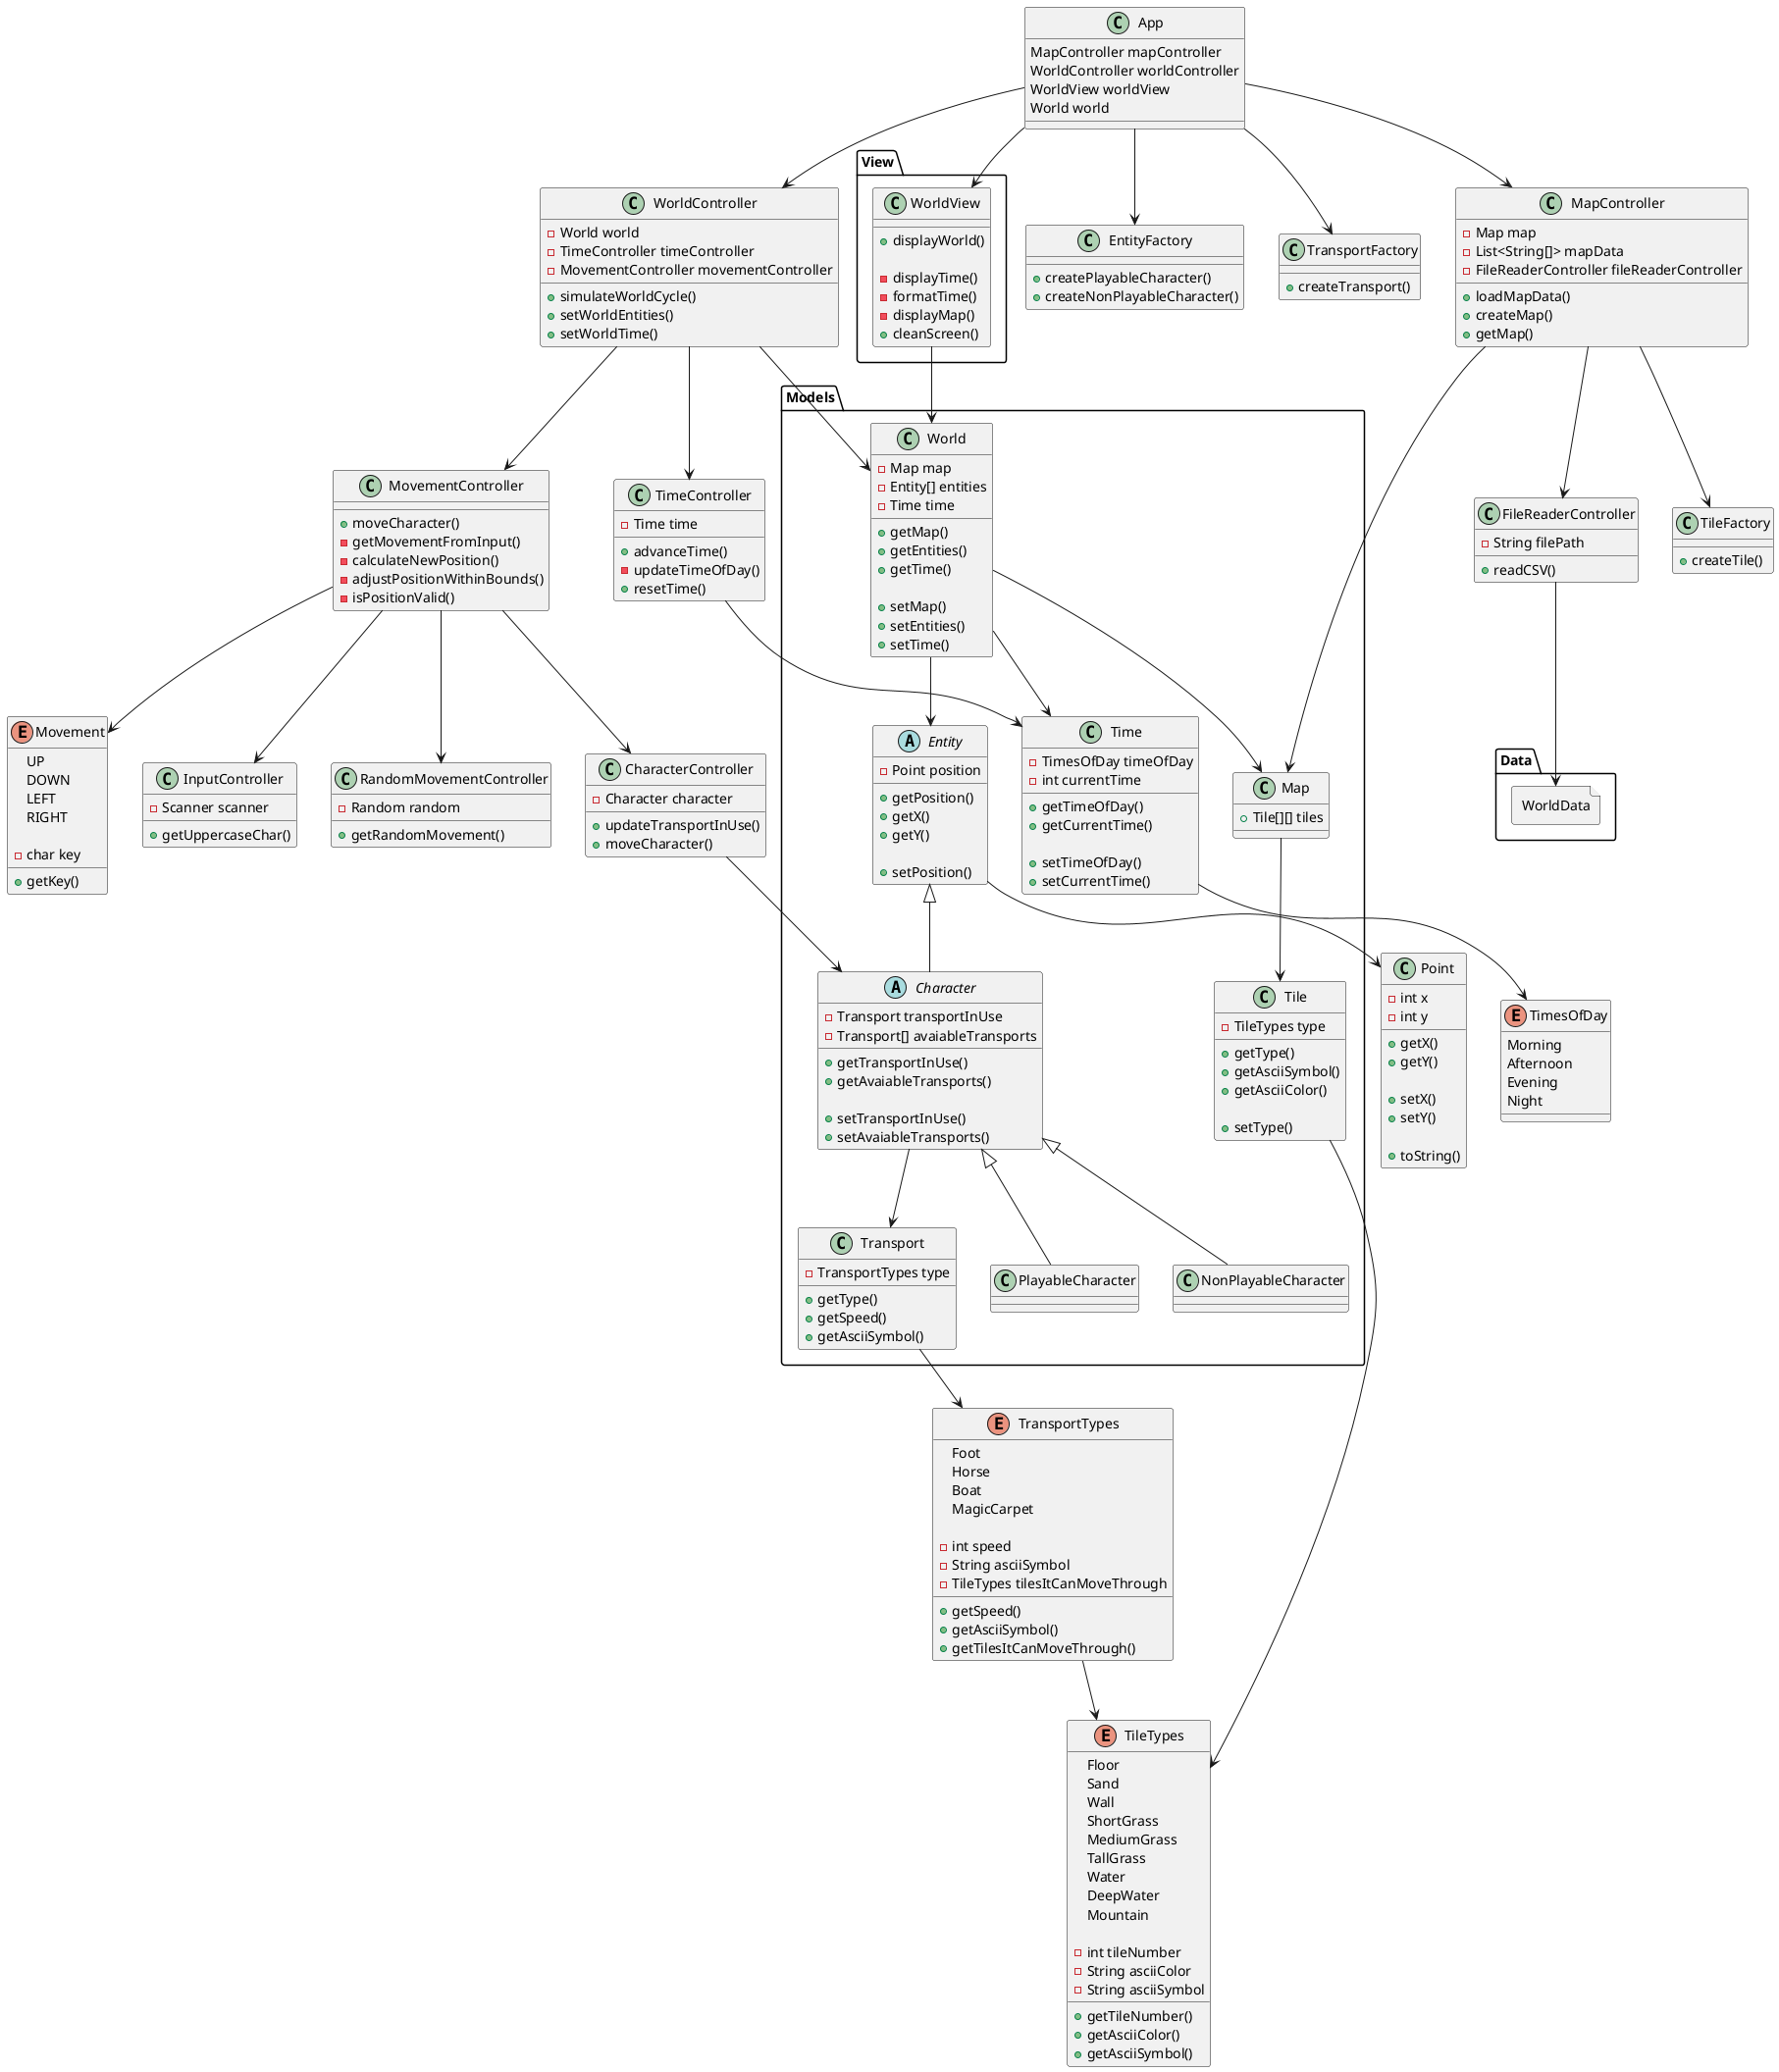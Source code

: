 @startuml ClasesPracticas-PyMundo

class App {
    MapController mapController
    WorldController worldController
    WorldView worldView
    World world
}

enum TileTypes {
    Floor
    Sand
    Wall
    ShortGrass
    MediumGrass
    TallGrass
    Water
    DeepWater
    Mountain

    - int tileNumber
    - String asciiColor
    - String asciiSymbol

    + getTileNumber()
    + getAsciiColor()
    + getAsciiSymbol()
}

enum Movement {
    UP
    DOWN
    LEFT
    RIGHT

    - char key

    + getKey()
}

enum TimesOfDay {
    Morning
    Afternoon
    Evening
    Night
}

enum TransportTypes {
    Foot
    Horse
    Boat
    MagicCarpet

    - int speed
    - String asciiSymbol
    - TileTypes tilesItCanMoveThrough

    + getSpeed()
    + getAsciiSymbol()
    + getTilesItCanMoveThrough()
}

class Point {
    - int x
    - int y

    + getX()
    + getY()

    + setX()
    + setY()

    + toString()
}



package Models {
    class World{
        - Map map
        - Entity[] entities
        - Time time

        + getMap()
        + getEntities()
        + getTime()

        + setMap()
        + setEntities()
        + setTime()
    }

    class Time {
        - TimesOfDay timeOfDay
        - int currentTime

        + getTimeOfDay()
        + getCurrentTime()

        + setTimeOfDay()
        + setCurrentTime()
    }

    class Map{
        + Tile[][] tiles
    }

    class Tile {
        - TileTypes type

        + getType()
        + getAsciiSymbol()
        + getAsciiColor()

        + setType()
    }

    abstract class Entity {
        - Point position

        + getPosition()
        + getX()
        + getY()

        + setPosition()
    }

    abstract class Character {
        - Transport transportInUse
        - Transport[] avaiableTransports

        + getTransportInUse()
        + getAvaiableTransports()

        + setTransportInUse()
        + setAvaiableTransports()
    }

    class PlayableCharacter{
    }
    class NonPlayableCharacter {
    }

    class Transport {
        - TransportTypes type

        + getType()
        + getSpeed()
        + getAsciiSymbol()
    }

}

class WorldController {
    - World world
    - TimeController timeController
    - MovementController movementController

    + simulateWorldCycle()
    + setWorldEntities()
    + setWorldTime()
}

class FileReaderController {
    - String filePath

    + readCSV()
}

class MapController {
    - Map map
    - List<String[]> mapData
    - FileReaderController fileReaderController

    + loadMapData()
    + createMap()
    + getMap()
}


class InputController {
    - Scanner scanner

    + getUppercaseChar()
}

class RandomMovementController {
    - Random random

    + getRandomMovement()
}

class MovementController {
    + moveCharacter()
    - getMovementFromInput()
    - calculateNewPosition()
    - adjustPositionWithinBounds()
    - isPositionValid()
}

class CharacterController {
    - Character character

    + updateTransportInUse()
    + moveCharacter()
}

class TimeController {
    - Time time

    + advanceTime()
    - updateTimeOfDay()
    + resetTime()
}

package View {
    class WorldView {
        + displayWorld()

        - displayTime()
        - formatTime()
        - displayMap()
        + cleanScreen()
    }
}

class EntityFactory {
    + createPlayableCharacter()
    + createNonPlayableCharacter()
}

class TileFactory {
    + createTile()
}

class TransportFactory {
    + createTransport()
}

package Data {
    File WorldData {
    }
}

World --> Map
World --> Entity
World --> Time
Map --> Tile
Tile --> TileTypes
Entity <|-- Character
Character --> Transport
Character <|-- PlayableCharacter
Character <|-- NonPlayableCharacter
Transport --> TransportTypes
TransportTypes --> TileTypes
Entity --> Point
Time --> TimesOfDay
MovementController --> Movement
FileReaderController --> WorldData
MovementController --> InputController
MovementController --> RandomMovementController
MovementController --> CharacterController
CharacterController --> Character
MapController --> Map
MapController --> FileReaderController
MapController --> TileFactory
TimeController --> Time
WorldController --> World
WorldController --> TimeController
WorldController --> MovementController
WorldView --> World

App --> WorldController
App --> WorldView
App --> EntityFactory
App --> TransportFactory
App --> MapController

@enduml